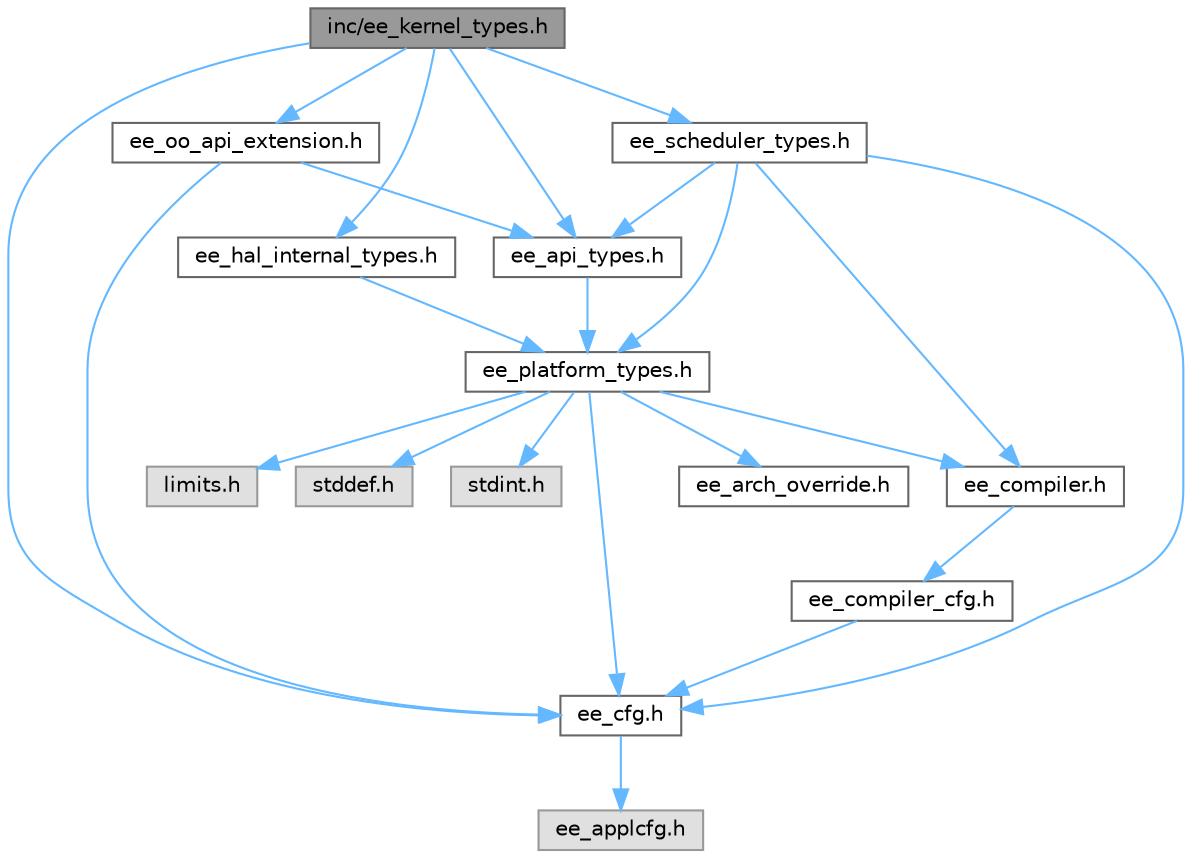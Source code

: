 digraph "inc/ee_kernel_types.h"
{
 // LATEX_PDF_SIZE
  bgcolor="transparent";
  edge [fontname=Helvetica,fontsize=10,labelfontname=Helvetica,labelfontsize=10];
  node [fontname=Helvetica,fontsize=10,shape=box,height=0.2,width=0.4];
  Node1 [id="Node000001",label="inc/ee_kernel_types.h",height=0.2,width=0.4,color="gray40", fillcolor="grey60", style="filled", fontcolor="black",tooltip="OSEK Kernel Internal Types."];
  Node1 -> Node2 [id="edge1_Node000001_Node000002",color="steelblue1",style="solid",tooltip=" "];
  Node2 [id="Node000002",label="ee_cfg.h",height=0.2,width=0.4,color="grey40", fillcolor="white", style="filled",URL="$ee__cfg_8h.html",tooltip="Common Configuration Collector."];
  Node2 -> Node3 [id="edge2_Node000002_Node000003",color="steelblue1",style="solid",tooltip=" "];
  Node3 [id="Node000003",label="ee_applcfg.h",height=0.2,width=0.4,color="grey60", fillcolor="#E0E0E0", style="filled",tooltip=" "];
  Node1 -> Node4 [id="edge3_Node000001_Node000004",color="steelblue1",style="solid",tooltip=" "];
  Node4 [id="Node000004",label="ee_api_types.h",height=0.2,width=0.4,color="grey40", fillcolor="white", style="filled",URL="$ee__api__types_8h.html",tooltip="OSEK Kernel API Types."];
  Node4 -> Node5 [id="edge4_Node000004_Node000005",color="steelblue1",style="solid",tooltip=" "];
  Node5 [id="Node000005",label="ee_platform_types.h",height=0.2,width=0.4,color="grey40", fillcolor="white", style="filled",URL="$ee__platform__types_8h.html",tooltip="Platform Types."];
  Node5 -> Node2 [id="edge5_Node000005_Node000002",color="steelblue1",style="solid",tooltip=" "];
  Node5 -> Node6 [id="edge6_Node000005_Node000006",color="steelblue1",style="solid",tooltip=" "];
  Node6 [id="Node000006",label="ee_arch_override.h",height=0.2,width=0.4,color="grey40", fillcolor="white", style="filled",URL="$ee__arch__override_8h.html",tooltip="Override default settings used in the architecture."];
  Node5 -> Node7 [id="edge7_Node000005_Node000007",color="steelblue1",style="solid",tooltip=" "];
  Node7 [id="Node000007",label="ee_compiler.h",height=0.2,width=0.4,color="grey40", fillcolor="white", style="filled",URL="$ee__compiler_8h.html",tooltip="Compilers Abstraction File."];
  Node7 -> Node8 [id="edge8_Node000007_Node000008",color="steelblue1",style="solid",tooltip=" "];
  Node8 [id="Node000008",label="ee_compiler_cfg.h",height=0.2,width=0.4,color="grey40", fillcolor="white", style="filled",URL="$ee__compiler__cfg_8h.html",tooltip="Compilers Cfg Collector."];
  Node8 -> Node2 [id="edge9_Node000008_Node000002",color="steelblue1",style="solid",tooltip=" "];
  Node5 -> Node9 [id="edge10_Node000005_Node000009",color="steelblue1",style="solid",tooltip=" "];
  Node9 [id="Node000009",label="limits.h",height=0.2,width=0.4,color="grey60", fillcolor="#E0E0E0", style="filled",tooltip=" "];
  Node5 -> Node10 [id="edge11_Node000005_Node000010",color="steelblue1",style="solid",tooltip=" "];
  Node10 [id="Node000010",label="stddef.h",height=0.2,width=0.4,color="grey60", fillcolor="#E0E0E0", style="filled",tooltip=" "];
  Node5 -> Node11 [id="edge12_Node000005_Node000011",color="steelblue1",style="solid",tooltip=" "];
  Node11 [id="Node000011",label="stdint.h",height=0.2,width=0.4,color="grey60", fillcolor="#E0E0E0", style="filled",tooltip=" "];
  Node1 -> Node12 [id="edge13_Node000001_Node000012",color="steelblue1",style="solid",tooltip=" "];
  Node12 [id="Node000012",label="ee_oo_api_extension.h",height=0.2,width=0.4,color="grey40", fillcolor="white", style="filled",URL="$ee__oo__api__extension_8h.html",tooltip="OSEK Kernel Extended APIs."];
  Node12 -> Node2 [id="edge14_Node000012_Node000002",color="steelblue1",style="solid",tooltip=" "];
  Node12 -> Node4 [id="edge15_Node000012_Node000004",color="steelblue1",style="solid",tooltip=" "];
  Node1 -> Node13 [id="edge16_Node000001_Node000013",color="steelblue1",style="solid",tooltip=" "];
  Node13 [id="Node000013",label="ee_hal_internal_types.h",height=0.2,width=0.4,color="grey40", fillcolor="white", style="filled",URL="$ee__hal__internal__types_8h.html",tooltip="HAL Internal Types."];
  Node13 -> Node5 [id="edge17_Node000013_Node000005",color="steelblue1",style="solid",tooltip=" "];
  Node1 -> Node14 [id="edge18_Node000001_Node000014",color="steelblue1",style="solid",tooltip=" "];
  Node14 [id="Node000014",label="ee_scheduler_types.h",height=0.2,width=0.4,color="grey40", fillcolor="white", style="filled",URL="$ee__scheduler__types_8h.html",tooltip="Contains the types for different scheduler data structures."];
  Node14 -> Node2 [id="edge19_Node000014_Node000002",color="steelblue1",style="solid",tooltip=" "];
  Node14 -> Node7 [id="edge20_Node000014_Node000007",color="steelblue1",style="solid",tooltip=" "];
  Node14 -> Node5 [id="edge21_Node000014_Node000005",color="steelblue1",style="solid",tooltip=" "];
  Node14 -> Node4 [id="edge22_Node000014_Node000004",color="steelblue1",style="solid",tooltip=" "];
}
